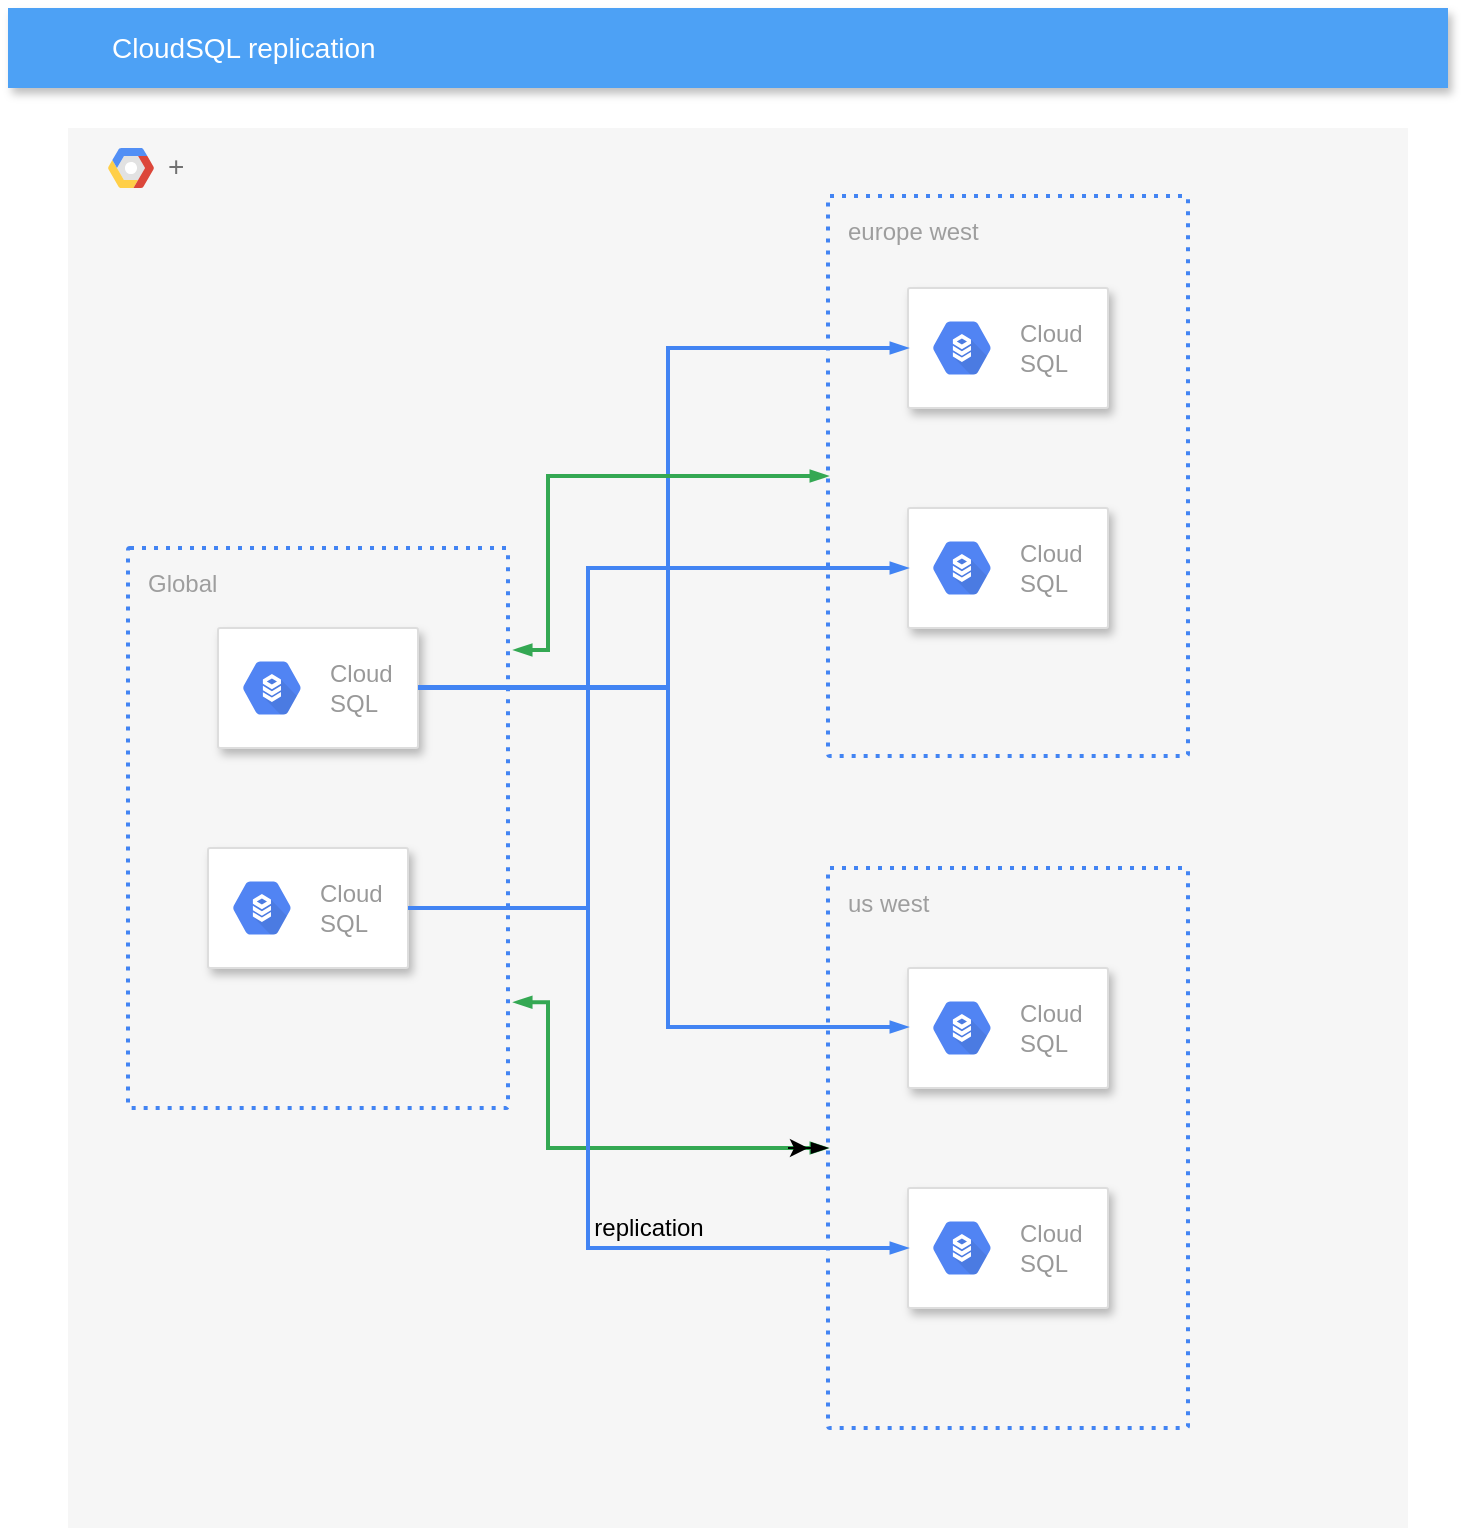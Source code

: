 <mxfile version="14.4.4" type="github">
  <diagram id="f106602c-feb2-e66a-4537-3a34d633f6aa" name="Page-1">
    <mxGraphModel dx="1422" dy="843" grid="1" gridSize="10" guides="1" tooltips="1" connect="1" arrows="1" fold="1" page="1" pageScale="1" pageWidth="1169" pageHeight="827" background="#ffffff" math="0" shadow="0">
      <root>
        <mxCell id="0" />
        <mxCell id="1" parent="0" />
        <mxCell id="14" value="+" style="fillColor=#F6F6F6;strokeColor=none;shadow=0;gradientColor=none;fontSize=14;align=left;spacing=10;fontColor=#717171;9E9E9E;verticalAlign=top;spacingTop=-4;fontStyle=0;spacingLeft=40;html=1;" parent="1" vertex="1">
          <mxGeometry x="230" y="100" width="670" height="700" as="geometry" />
        </mxCell>
        <mxCell id="15" value="" style="shape=mxgraph.gcp2.google_cloud_platform;fillColor=#F6F6F6;strokeColor=none;shadow=0;gradientColor=none;" parent="14" vertex="1">
          <mxGeometry width="23" height="20" relative="1" as="geometry">
            <mxPoint x="20" y="10" as="offset" />
          </mxGeometry>
        </mxCell>
        <mxCell id="653" value="Global" style="rounded=1;absoluteArcSize=1;arcSize=2;html=1;strokeColor=#4284F3;gradientColor=none;shadow=0;dashed=1;fontSize=12;fontColor=#9E9E9E;align=left;verticalAlign=top;spacing=10;spacingTop=-4;fillColor=none;dashPattern=1 2;strokeWidth=2;" parent="14" vertex="1">
          <mxGeometry x="30" y="210" width="190" height="280" as="geometry" />
        </mxCell>
        <mxCell id="686" value="europe west" style="rounded=1;absoluteArcSize=1;arcSize=2;html=1;strokeColor=#4284F3;gradientColor=none;shadow=0;dashed=1;fontSize=12;fontColor=#9E9E9E;align=left;verticalAlign=top;spacing=10;spacingTop=-4;fillColor=none;dashPattern=1 2;strokeWidth=2;" parent="14" vertex="1">
          <mxGeometry x="380" y="34" width="180" height="280" as="geometry" />
        </mxCell>
        <mxCell id="mB_U-3iLVhC4ot-FyMMT-694" value="us west" style="rounded=1;absoluteArcSize=1;arcSize=2;html=1;strokeColor=#4284F3;gradientColor=none;shadow=0;dashed=1;fontSize=12;fontColor=#9E9E9E;align=left;verticalAlign=top;spacing=10;spacingTop=-4;fillColor=none;dashPattern=1 2;strokeWidth=2;" vertex="1" parent="14">
          <mxGeometry x="380" y="370" width="180" height="280" as="geometry" />
        </mxCell>
        <mxCell id="mB_U-3iLVhC4ot-FyMMT-695" value="" style="strokeColor=#dddddd;shadow=1;strokeWidth=1;rounded=1;absoluteArcSize=1;arcSize=2;" vertex="1" parent="14">
          <mxGeometry x="75" y="250" width="100" height="60" as="geometry" />
        </mxCell>
        <mxCell id="mB_U-3iLVhC4ot-FyMMT-696" value="Cloud&#xa;SQL" style="dashed=0;connectable=0;html=1;fillColor=#5184F3;strokeColor=none;shape=mxgraph.gcp2.hexIcon;prIcon=cloud_sql;part=1;labelPosition=right;verticalLabelPosition=middle;align=left;verticalAlign=middle;spacingLeft=5;fontColor=#999999;fontSize=12;" vertex="1" parent="mB_U-3iLVhC4ot-FyMMT-695">
          <mxGeometry y="0.5" width="44" height="39" relative="1" as="geometry">
            <mxPoint x="5" y="-19.5" as="offset" />
          </mxGeometry>
        </mxCell>
        <mxCell id="mB_U-3iLVhC4ot-FyMMT-697" value="" style="strokeColor=#dddddd;shadow=1;strokeWidth=1;rounded=1;absoluteArcSize=1;arcSize=2;" vertex="1" parent="14">
          <mxGeometry x="70" y="360" width="100" height="60" as="geometry" />
        </mxCell>
        <mxCell id="mB_U-3iLVhC4ot-FyMMT-698" value="Cloud&#xa;SQL" style="dashed=0;connectable=0;html=1;fillColor=#5184F3;strokeColor=none;shape=mxgraph.gcp2.hexIcon;prIcon=cloud_sql;part=1;labelPosition=right;verticalLabelPosition=middle;align=left;verticalAlign=middle;spacingLeft=5;fontColor=#999999;fontSize=12;" vertex="1" parent="mB_U-3iLVhC4ot-FyMMT-697">
          <mxGeometry y="0.5" width="44" height="39" relative="1" as="geometry">
            <mxPoint x="5" y="-19.5" as="offset" />
          </mxGeometry>
        </mxCell>
        <mxCell id="mB_U-3iLVhC4ot-FyMMT-699" value="" style="strokeColor=#dddddd;shadow=1;strokeWidth=1;rounded=1;absoluteArcSize=1;arcSize=2;" vertex="1" parent="14">
          <mxGeometry x="420" y="80" width="100" height="60" as="geometry" />
        </mxCell>
        <mxCell id="mB_U-3iLVhC4ot-FyMMT-700" value="Cloud&#xa;SQL" style="dashed=0;connectable=0;html=1;fillColor=#5184F3;strokeColor=none;shape=mxgraph.gcp2.hexIcon;prIcon=cloud_sql;part=1;labelPosition=right;verticalLabelPosition=middle;align=left;verticalAlign=middle;spacingLeft=5;fontColor=#999999;fontSize=12;" vertex="1" parent="mB_U-3iLVhC4ot-FyMMT-699">
          <mxGeometry y="0.5" width="44" height="39" relative="1" as="geometry">
            <mxPoint x="5" y="-19.5" as="offset" />
          </mxGeometry>
        </mxCell>
        <mxCell id="mB_U-3iLVhC4ot-FyMMT-701" value="" style="strokeColor=#dddddd;shadow=1;strokeWidth=1;rounded=1;absoluteArcSize=1;arcSize=2;" vertex="1" parent="14">
          <mxGeometry x="420" y="190" width="100" height="60" as="geometry" />
        </mxCell>
        <mxCell id="mB_U-3iLVhC4ot-FyMMT-702" value="Cloud&#xa;SQL" style="dashed=0;connectable=0;html=1;fillColor=#5184F3;strokeColor=none;shape=mxgraph.gcp2.hexIcon;prIcon=cloud_sql;part=1;labelPosition=right;verticalLabelPosition=middle;align=left;verticalAlign=middle;spacingLeft=5;fontColor=#999999;fontSize=12;" vertex="1" parent="mB_U-3iLVhC4ot-FyMMT-701">
          <mxGeometry y="0.5" width="44" height="39" relative="1" as="geometry">
            <mxPoint x="5" y="-19.5" as="offset" />
          </mxGeometry>
        </mxCell>
        <mxCell id="mB_U-3iLVhC4ot-FyMMT-703" value="" style="strokeColor=#dddddd;shadow=1;strokeWidth=1;rounded=1;absoluteArcSize=1;arcSize=2;" vertex="1" parent="14">
          <mxGeometry x="420" y="420" width="100" height="60" as="geometry" />
        </mxCell>
        <mxCell id="mB_U-3iLVhC4ot-FyMMT-704" value="Cloud&#xa;SQL" style="dashed=0;connectable=0;html=1;fillColor=#5184F3;strokeColor=none;shape=mxgraph.gcp2.hexIcon;prIcon=cloud_sql;part=1;labelPosition=right;verticalLabelPosition=middle;align=left;verticalAlign=middle;spacingLeft=5;fontColor=#999999;fontSize=12;" vertex="1" parent="mB_U-3iLVhC4ot-FyMMT-703">
          <mxGeometry y="0.5" width="44" height="39" relative="1" as="geometry">
            <mxPoint x="5" y="-19.5" as="offset" />
          </mxGeometry>
        </mxCell>
        <mxCell id="mB_U-3iLVhC4ot-FyMMT-705" value="" style="strokeColor=#dddddd;shadow=1;strokeWidth=1;rounded=1;absoluteArcSize=1;arcSize=2;" vertex="1" parent="14">
          <mxGeometry x="420" y="530" width="100" height="60" as="geometry" />
        </mxCell>
        <mxCell id="mB_U-3iLVhC4ot-FyMMT-706" value="Cloud&#xa;SQL" style="dashed=0;connectable=0;html=1;fillColor=#5184F3;strokeColor=none;shape=mxgraph.gcp2.hexIcon;prIcon=cloud_sql;part=1;labelPosition=right;verticalLabelPosition=middle;align=left;verticalAlign=middle;spacingLeft=5;fontColor=#999999;fontSize=12;" vertex="1" parent="mB_U-3iLVhC4ot-FyMMT-705">
          <mxGeometry y="0.5" width="44" height="39" relative="1" as="geometry">
            <mxPoint x="5" y="-19.5" as="offset" />
          </mxGeometry>
        </mxCell>
        <mxCell id="mB_U-3iLVhC4ot-FyMMT-707" value="" style="edgeStyle=orthogonalEdgeStyle;fontSize=12;html=1;endArrow=blockThin;endFill=1;rounded=0;strokeWidth=2;endSize=4;startSize=4;dashed=0;strokeColor=#4284F3;entryX=0;entryY=0.5;entryDx=0;entryDy=0;" edge="1" parent="14" target="mB_U-3iLVhC4ot-FyMMT-699">
          <mxGeometry width="100" relative="1" as="geometry">
            <mxPoint x="175" y="279.5" as="sourcePoint" />
            <mxPoint x="275" y="279.5" as="targetPoint" />
            <Array as="points">
              <mxPoint x="300" y="280" />
              <mxPoint x="300" y="110" />
            </Array>
          </mxGeometry>
        </mxCell>
        <mxCell id="mB_U-3iLVhC4ot-FyMMT-708" value="" style="edgeStyle=orthogonalEdgeStyle;fontSize=12;html=1;endArrow=blockThin;endFill=1;rounded=0;strokeWidth=2;endSize=4;startSize=4;dashed=0;strokeColor=#4284F3;exitX=1;exitY=0.5;exitDx=0;exitDy=0;" edge="1" parent="14" source="mB_U-3iLVhC4ot-FyMMT-695">
          <mxGeometry width="100" relative="1" as="geometry">
            <mxPoint x="320" y="449.5" as="sourcePoint" />
            <mxPoint x="420" y="449.5" as="targetPoint" />
            <Array as="points">
              <mxPoint x="300" y="280" />
              <mxPoint x="300" y="450" />
            </Array>
          </mxGeometry>
        </mxCell>
        <mxCell id="mB_U-3iLVhC4ot-FyMMT-709" value="" style="edgeStyle=orthogonalEdgeStyle;fontSize=12;html=1;endArrow=blockThin;endFill=1;rounded=0;strokeWidth=2;endSize=4;startSize=4;dashed=0;strokeColor=#4284F3;entryX=0;entryY=0.5;entryDx=0;entryDy=0;" edge="1" parent="14" source="mB_U-3iLVhC4ot-FyMMT-697" target="mB_U-3iLVhC4ot-FyMMT-701">
          <mxGeometry width="100" relative="1" as="geometry">
            <mxPoint x="300" y="360" as="sourcePoint" />
            <mxPoint x="400" y="360" as="targetPoint" />
            <Array as="points">
              <mxPoint x="260" y="390" />
              <mxPoint x="260" y="220" />
            </Array>
          </mxGeometry>
        </mxCell>
        <mxCell id="mB_U-3iLVhC4ot-FyMMT-714" value="" style="edgeStyle=orthogonalEdgeStyle;fontSize=12;html=1;endArrow=blockThin;endFill=1;rounded=0;strokeWidth=2;endSize=4;startSize=4;strokeColor=#34A853;dashed=0;startArrow=blockThin;startFill=1;exitX=1.016;exitY=0.182;exitDx=0;exitDy=0;exitPerimeter=0;" edge="1" parent="14" source="653" target="686">
          <mxGeometry width="100" relative="1" as="geometry">
            <mxPoint x="300" y="360" as="sourcePoint" />
            <mxPoint x="400" y="360" as="targetPoint" />
            <Array as="points">
              <mxPoint x="240" y="261" />
              <mxPoint x="240" y="174" />
            </Array>
          </mxGeometry>
        </mxCell>
        <mxCell id="mB_U-3iLVhC4ot-FyMMT-716" value="" style="edgeStyle=orthogonalEdgeStyle;fontSize=12;html=1;endArrow=blockThin;endFill=1;rounded=0;strokeWidth=2;endSize=4;startSize=4;strokeColor=#34A853;dashed=0;startArrow=blockThin;startFill=1;exitX=0;exitY=0.5;exitDx=0;exitDy=0;entryX=1.016;entryY=0.811;entryDx=0;entryDy=0;entryPerimeter=0;" edge="1" parent="14" source="mB_U-3iLVhC4ot-FyMMT-694" target="653">
          <mxGeometry width="100" relative="1" as="geometry">
            <mxPoint x="463.04" y="370.96" as="sourcePoint" />
            <mxPoint x="620" y="284" as="targetPoint" />
            <Array as="points">
              <mxPoint x="240" y="510" />
              <mxPoint x="240" y="437" />
            </Array>
          </mxGeometry>
        </mxCell>
        <mxCell id="mB_U-3iLVhC4ot-FyMMT-712" value="&lt;div&gt;replication&lt;/div&gt;" style="text;html=1;resizable=0;autosize=1;align=center;verticalAlign=middle;points=[];fillColor=none;strokeColor=none;rounded=0;" vertex="1" parent="14">
          <mxGeometry x="255" y="540" width="70" height="20" as="geometry" />
        </mxCell>
        <mxCell id="2" value="CloudSQL replication" style="fillColor=#4DA1F5;strokeColor=none;shadow=1;gradientColor=none;fontSize=14;align=left;spacingLeft=50;fontColor=#ffffff;html=1;" parent="1" vertex="1">
          <mxGeometry x="200" y="40" width="720" height="40" as="geometry" />
        </mxCell>
        <mxCell id="mB_U-3iLVhC4ot-FyMMT-711" value="" style="edgeStyle=orthogonalEdgeStyle;fontSize=12;html=1;endArrow=blockThin;endFill=1;rounded=0;strokeWidth=2;endSize=4;startSize=4;dashed=0;strokeColor=#4284F3;entryX=0;entryY=0.5;entryDx=0;entryDy=0;" edge="1" parent="1" target="mB_U-3iLVhC4ot-FyMMT-705">
          <mxGeometry width="100" relative="1" as="geometry">
            <mxPoint x="400" y="490" as="sourcePoint" />
            <mxPoint x="630" y="460" as="targetPoint" />
            <Array as="points">
              <mxPoint x="490" y="490" />
              <mxPoint x="490" y="660" />
            </Array>
          </mxGeometry>
        </mxCell>
        <mxCell id="mB_U-3iLVhC4ot-FyMMT-717" style="edgeStyle=orthogonalEdgeStyle;rounded=0;orthogonalLoop=1;jettySize=auto;html=1;startArrow=blockThin;startFill=1;" edge="1" parent="1" source="mB_U-3iLVhC4ot-FyMMT-694">
          <mxGeometry relative="1" as="geometry">
            <mxPoint x="600" y="610" as="targetPoint" />
          </mxGeometry>
        </mxCell>
      </root>
    </mxGraphModel>
  </diagram>
</mxfile>
